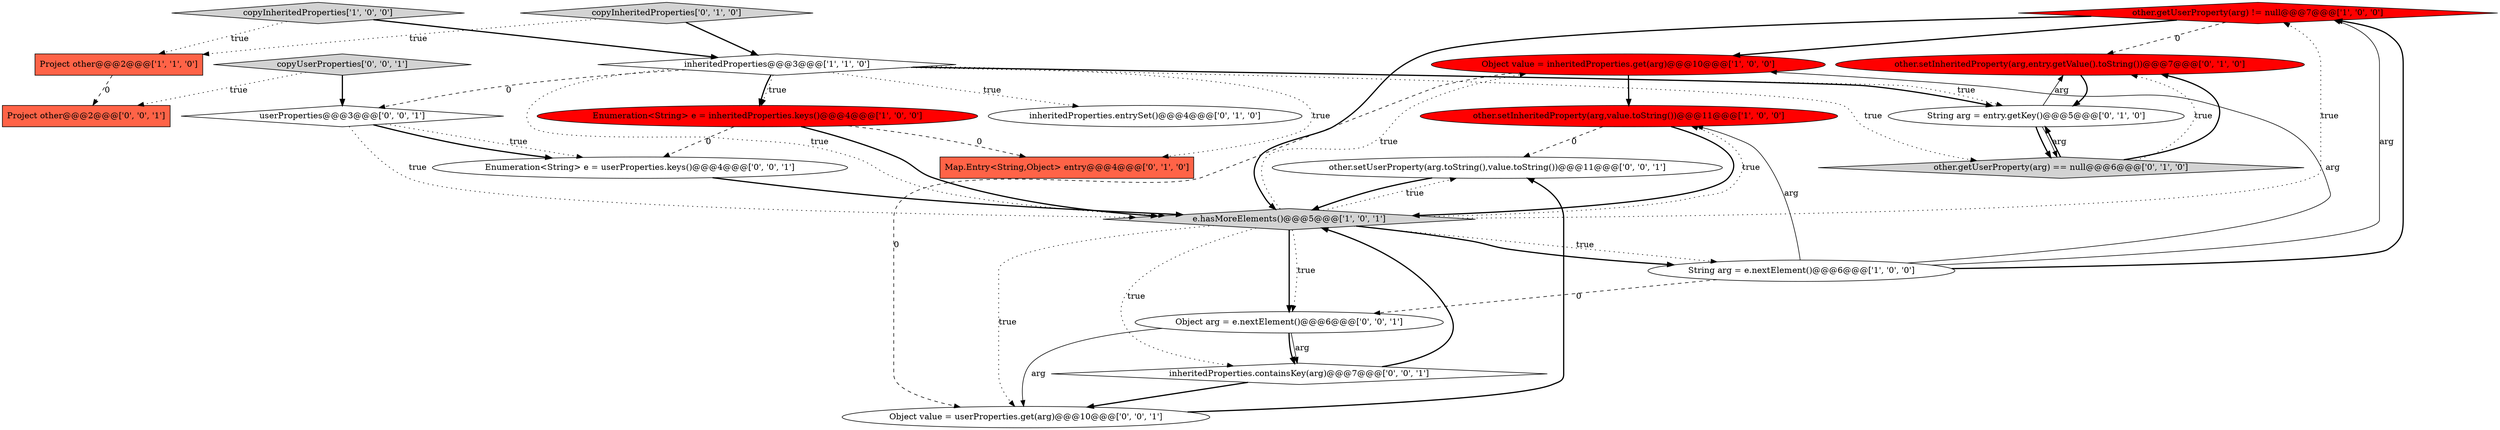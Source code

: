 digraph {
4 [style = filled, label = "other.getUserProperty(arg) != null@@@7@@@['1', '0', '0']", fillcolor = red, shape = diamond image = "AAA1AAABBB1BBB"];
13 [style = filled, label = "Map.Entry<String,Object> entry@@@4@@@['0', '1', '0']", fillcolor = tomato, shape = box image = "AAA1AAABBB2BBB"];
18 [style = filled, label = "Project other@@@2@@@['0', '0', '1']", fillcolor = tomato, shape = box image = "AAA0AAABBB3BBB"];
2 [style = filled, label = "Project other@@@2@@@['1', '1', '0']", fillcolor = tomato, shape = box image = "AAA0AAABBB1BBB"];
12 [style = filled, label = "String arg = entry.getKey()@@@5@@@['0', '1', '0']", fillcolor = white, shape = ellipse image = "AAA0AAABBB2BBB"];
16 [style = filled, label = "copyUserProperties['0', '0', '1']", fillcolor = lightgray, shape = diamond image = "AAA0AAABBB3BBB"];
9 [style = filled, label = "copyInheritedProperties['0', '1', '0']", fillcolor = lightgray, shape = diamond image = "AAA0AAABBB2BBB"];
5 [style = filled, label = "other.setInheritedProperty(arg,value.toString())@@@11@@@['1', '0', '0']", fillcolor = red, shape = ellipse image = "AAA1AAABBB1BBB"];
7 [style = filled, label = "Enumeration<String> e = inheritedProperties.keys()@@@4@@@['1', '0', '0']", fillcolor = red, shape = ellipse image = "AAA1AAABBB1BBB"];
21 [style = filled, label = "other.setUserProperty(arg.toString(),value.toString())@@@11@@@['0', '0', '1']", fillcolor = white, shape = ellipse image = "AAA0AAABBB3BBB"];
6 [style = filled, label = "Object value = inheritedProperties.get(arg)@@@10@@@['1', '0', '0']", fillcolor = red, shape = ellipse image = "AAA1AAABBB1BBB"];
0 [style = filled, label = "String arg = e.nextElement()@@@6@@@['1', '0', '0']", fillcolor = white, shape = ellipse image = "AAA0AAABBB1BBB"];
20 [style = filled, label = "Enumeration<String> e = userProperties.keys()@@@4@@@['0', '0', '1']", fillcolor = white, shape = ellipse image = "AAA0AAABBB3BBB"];
14 [style = filled, label = "other.getUserProperty(arg) == null@@@6@@@['0', '1', '0']", fillcolor = lightgray, shape = diamond image = "AAA0AAABBB2BBB"];
8 [style = filled, label = "e.hasMoreElements()@@@5@@@['1', '0', '1']", fillcolor = lightgray, shape = diamond image = "AAA0AAABBB1BBB"];
3 [style = filled, label = "inheritedProperties@@@3@@@['1', '1', '0']", fillcolor = white, shape = diamond image = "AAA0AAABBB1BBB"];
11 [style = filled, label = "other.setInheritedProperty(arg,entry.getValue().toString())@@@7@@@['0', '1', '0']", fillcolor = red, shape = ellipse image = "AAA1AAABBB2BBB"];
10 [style = filled, label = "inheritedProperties.entrySet()@@@4@@@['0', '1', '0']", fillcolor = white, shape = ellipse image = "AAA0AAABBB2BBB"];
22 [style = filled, label = "Object arg = e.nextElement()@@@6@@@['0', '0', '1']", fillcolor = white, shape = ellipse image = "AAA0AAABBB3BBB"];
17 [style = filled, label = "userProperties@@@3@@@['0', '0', '1']", fillcolor = white, shape = diamond image = "AAA0AAABBB3BBB"];
1 [style = filled, label = "copyInheritedProperties['1', '0', '0']", fillcolor = lightgray, shape = diamond image = "AAA0AAABBB1BBB"];
19 [style = filled, label = "Object value = userProperties.get(arg)@@@10@@@['0', '0', '1']", fillcolor = white, shape = ellipse image = "AAA0AAABBB3BBB"];
15 [style = filled, label = "inheritedProperties.containsKey(arg)@@@7@@@['0', '0', '1']", fillcolor = white, shape = diamond image = "AAA0AAABBB3BBB"];
17->20 [style = dotted, label="true"];
5->8 [style = bold, label=""];
0->6 [style = solid, label="arg"];
3->7 [style = dotted, label="true"];
22->15 [style = bold, label=""];
22->15 [style = solid, label="arg"];
3->17 [style = dashed, label="0"];
8->21 [style = dotted, label="true"];
4->6 [style = bold, label=""];
3->10 [style = dotted, label="true"];
1->3 [style = bold, label=""];
21->8 [style = bold, label=""];
8->15 [style = dotted, label="true"];
7->20 [style = dashed, label="0"];
11->12 [style = bold, label=""];
12->14 [style = solid, label="arg"];
16->17 [style = bold, label=""];
3->12 [style = bold, label=""];
15->19 [style = bold, label=""];
7->8 [style = bold, label=""];
0->22 [style = dashed, label="0"];
8->4 [style = dotted, label="true"];
3->14 [style = dotted, label="true"];
8->22 [style = bold, label=""];
8->0 [style = bold, label=""];
17->8 [style = dotted, label="true"];
6->5 [style = bold, label=""];
20->8 [style = bold, label=""];
22->19 [style = solid, label="arg"];
8->6 [style = dotted, label="true"];
3->7 [style = bold, label=""];
8->5 [style = dotted, label="true"];
0->4 [style = bold, label=""];
3->12 [style = dotted, label="true"];
9->2 [style = dotted, label="true"];
14->12 [style = bold, label=""];
6->19 [style = dashed, label="0"];
12->14 [style = bold, label=""];
7->13 [style = dashed, label="0"];
8->22 [style = dotted, label="true"];
2->18 [style = dashed, label="0"];
5->21 [style = dashed, label="0"];
9->3 [style = bold, label=""];
14->11 [style = dotted, label="true"];
4->8 [style = bold, label=""];
8->0 [style = dotted, label="true"];
19->21 [style = bold, label=""];
4->11 [style = dashed, label="0"];
1->2 [style = dotted, label="true"];
12->11 [style = solid, label="arg"];
3->8 [style = dotted, label="true"];
14->11 [style = bold, label=""];
0->4 [style = solid, label="arg"];
15->8 [style = bold, label=""];
0->5 [style = solid, label="arg"];
3->13 [style = dotted, label="true"];
8->19 [style = dotted, label="true"];
17->20 [style = bold, label=""];
16->18 [style = dotted, label="true"];
}
